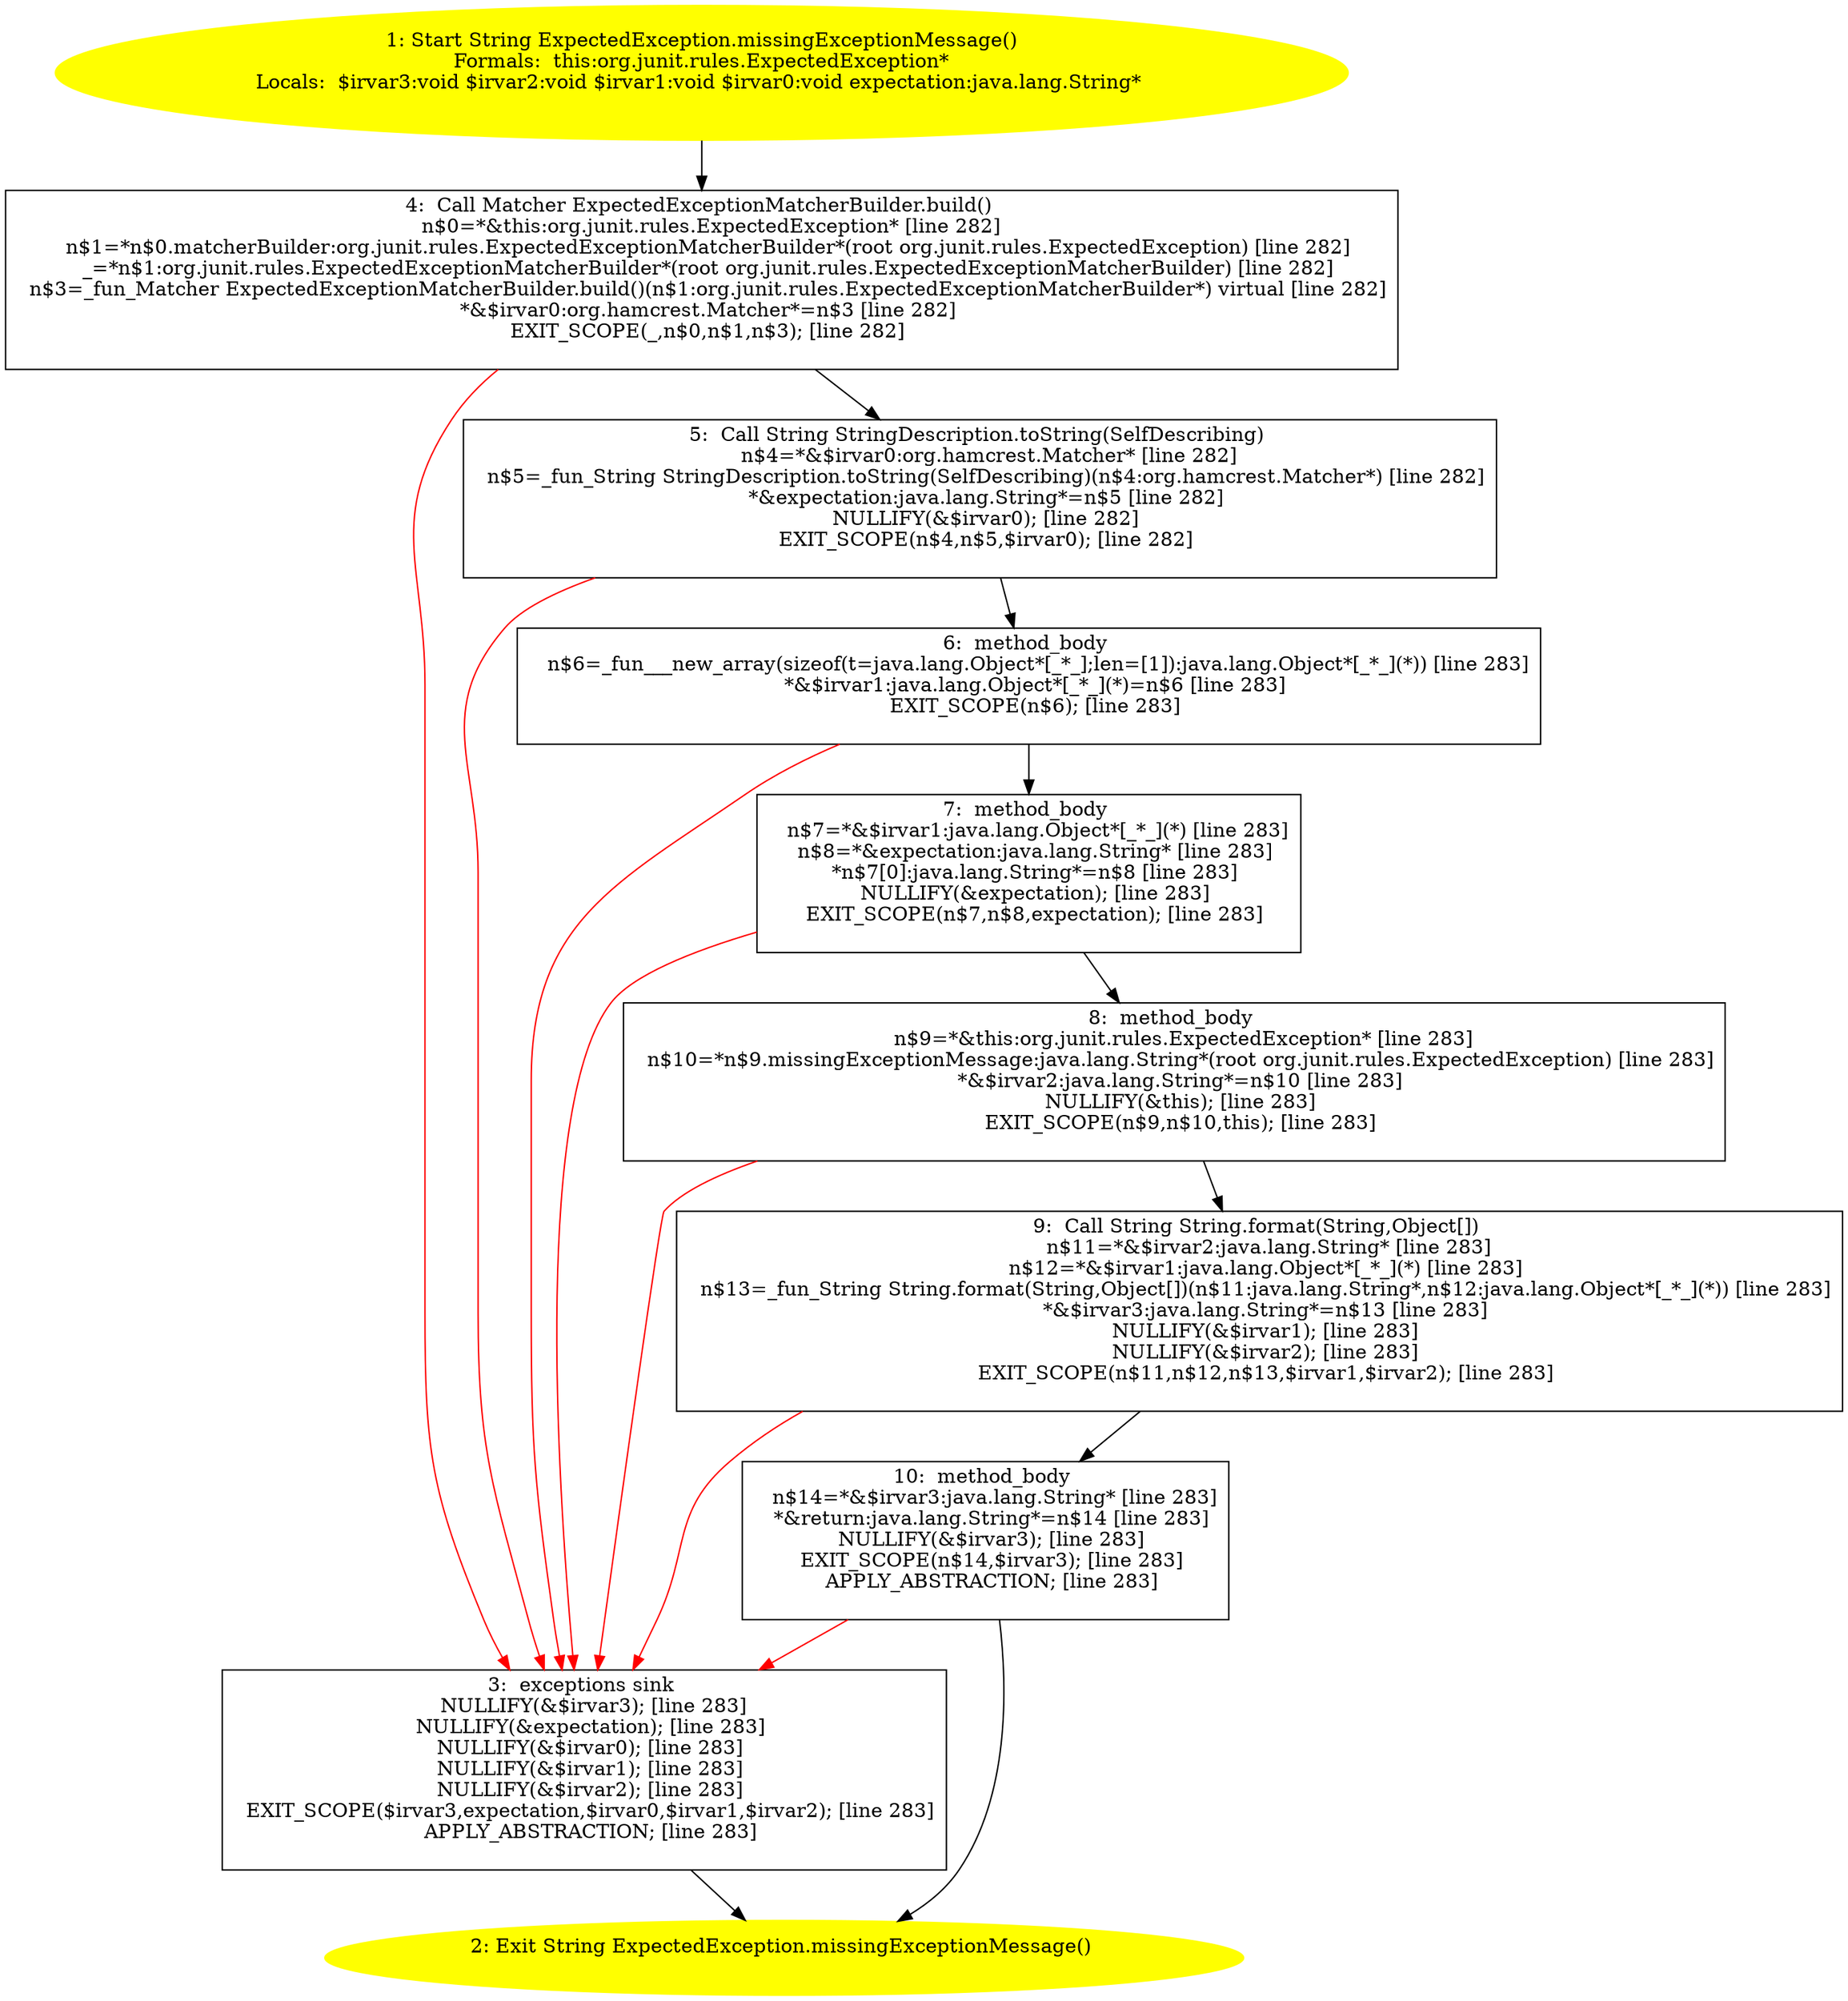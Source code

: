 /* @generated */
digraph cfg {
"org.junit.rules.ExpectedException.missingExceptionMessage():java.lang.String.7167b8ca077a14f43e30c5359ad5f761_1" [label="1: Start String ExpectedException.missingExceptionMessage()\nFormals:  this:org.junit.rules.ExpectedException*\nLocals:  $irvar3:void $irvar2:void $irvar1:void $irvar0:void expectation:java.lang.String* \n  " color=yellow style=filled]
	

	 "org.junit.rules.ExpectedException.missingExceptionMessage():java.lang.String.7167b8ca077a14f43e30c5359ad5f761_1" -> "org.junit.rules.ExpectedException.missingExceptionMessage():java.lang.String.7167b8ca077a14f43e30c5359ad5f761_4" ;
"org.junit.rules.ExpectedException.missingExceptionMessage():java.lang.String.7167b8ca077a14f43e30c5359ad5f761_2" [label="2: Exit String ExpectedException.missingExceptionMessage() \n  " color=yellow style=filled]
	

"org.junit.rules.ExpectedException.missingExceptionMessage():java.lang.String.7167b8ca077a14f43e30c5359ad5f761_3" [label="3:  exceptions sink \n   NULLIFY(&$irvar3); [line 283]\n  NULLIFY(&expectation); [line 283]\n  NULLIFY(&$irvar0); [line 283]\n  NULLIFY(&$irvar1); [line 283]\n  NULLIFY(&$irvar2); [line 283]\n  EXIT_SCOPE($irvar3,expectation,$irvar0,$irvar1,$irvar2); [line 283]\n  APPLY_ABSTRACTION; [line 283]\n " shape="box"]
	

	 "org.junit.rules.ExpectedException.missingExceptionMessage():java.lang.String.7167b8ca077a14f43e30c5359ad5f761_3" -> "org.junit.rules.ExpectedException.missingExceptionMessage():java.lang.String.7167b8ca077a14f43e30c5359ad5f761_2" ;
"org.junit.rules.ExpectedException.missingExceptionMessage():java.lang.String.7167b8ca077a14f43e30c5359ad5f761_4" [label="4:  Call Matcher ExpectedExceptionMatcherBuilder.build() \n   n$0=*&this:org.junit.rules.ExpectedException* [line 282]\n  n$1=*n$0.matcherBuilder:org.junit.rules.ExpectedExceptionMatcherBuilder*(root org.junit.rules.ExpectedException) [line 282]\n  _=*n$1:org.junit.rules.ExpectedExceptionMatcherBuilder*(root org.junit.rules.ExpectedExceptionMatcherBuilder) [line 282]\n  n$3=_fun_Matcher ExpectedExceptionMatcherBuilder.build()(n$1:org.junit.rules.ExpectedExceptionMatcherBuilder*) virtual [line 282]\n  *&$irvar0:org.hamcrest.Matcher*=n$3 [line 282]\n  EXIT_SCOPE(_,n$0,n$1,n$3); [line 282]\n " shape="box"]
	

	 "org.junit.rules.ExpectedException.missingExceptionMessage():java.lang.String.7167b8ca077a14f43e30c5359ad5f761_4" -> "org.junit.rules.ExpectedException.missingExceptionMessage():java.lang.String.7167b8ca077a14f43e30c5359ad5f761_5" ;
	 "org.junit.rules.ExpectedException.missingExceptionMessage():java.lang.String.7167b8ca077a14f43e30c5359ad5f761_4" -> "org.junit.rules.ExpectedException.missingExceptionMessage():java.lang.String.7167b8ca077a14f43e30c5359ad5f761_3" [color="red" ];
"org.junit.rules.ExpectedException.missingExceptionMessage():java.lang.String.7167b8ca077a14f43e30c5359ad5f761_5" [label="5:  Call String StringDescription.toString(SelfDescribing) \n   n$4=*&$irvar0:org.hamcrest.Matcher* [line 282]\n  n$5=_fun_String StringDescription.toString(SelfDescribing)(n$4:org.hamcrest.Matcher*) [line 282]\n  *&expectation:java.lang.String*=n$5 [line 282]\n  NULLIFY(&$irvar0); [line 282]\n  EXIT_SCOPE(n$4,n$5,$irvar0); [line 282]\n " shape="box"]
	

	 "org.junit.rules.ExpectedException.missingExceptionMessage():java.lang.String.7167b8ca077a14f43e30c5359ad5f761_5" -> "org.junit.rules.ExpectedException.missingExceptionMessage():java.lang.String.7167b8ca077a14f43e30c5359ad5f761_6" ;
	 "org.junit.rules.ExpectedException.missingExceptionMessage():java.lang.String.7167b8ca077a14f43e30c5359ad5f761_5" -> "org.junit.rules.ExpectedException.missingExceptionMessage():java.lang.String.7167b8ca077a14f43e30c5359ad5f761_3" [color="red" ];
"org.junit.rules.ExpectedException.missingExceptionMessage():java.lang.String.7167b8ca077a14f43e30c5359ad5f761_6" [label="6:  method_body \n   n$6=_fun___new_array(sizeof(t=java.lang.Object*[_*_];len=[1]):java.lang.Object*[_*_](*)) [line 283]\n  *&$irvar1:java.lang.Object*[_*_](*)=n$6 [line 283]\n  EXIT_SCOPE(n$6); [line 283]\n " shape="box"]
	

	 "org.junit.rules.ExpectedException.missingExceptionMessage():java.lang.String.7167b8ca077a14f43e30c5359ad5f761_6" -> "org.junit.rules.ExpectedException.missingExceptionMessage():java.lang.String.7167b8ca077a14f43e30c5359ad5f761_7" ;
	 "org.junit.rules.ExpectedException.missingExceptionMessage():java.lang.String.7167b8ca077a14f43e30c5359ad5f761_6" -> "org.junit.rules.ExpectedException.missingExceptionMessage():java.lang.String.7167b8ca077a14f43e30c5359ad5f761_3" [color="red" ];
"org.junit.rules.ExpectedException.missingExceptionMessage():java.lang.String.7167b8ca077a14f43e30c5359ad5f761_7" [label="7:  method_body \n   n$7=*&$irvar1:java.lang.Object*[_*_](*) [line 283]\n  n$8=*&expectation:java.lang.String* [line 283]\n  *n$7[0]:java.lang.String*=n$8 [line 283]\n  NULLIFY(&expectation); [line 283]\n  EXIT_SCOPE(n$7,n$8,expectation); [line 283]\n " shape="box"]
	

	 "org.junit.rules.ExpectedException.missingExceptionMessage():java.lang.String.7167b8ca077a14f43e30c5359ad5f761_7" -> "org.junit.rules.ExpectedException.missingExceptionMessage():java.lang.String.7167b8ca077a14f43e30c5359ad5f761_8" ;
	 "org.junit.rules.ExpectedException.missingExceptionMessage():java.lang.String.7167b8ca077a14f43e30c5359ad5f761_7" -> "org.junit.rules.ExpectedException.missingExceptionMessage():java.lang.String.7167b8ca077a14f43e30c5359ad5f761_3" [color="red" ];
"org.junit.rules.ExpectedException.missingExceptionMessage():java.lang.String.7167b8ca077a14f43e30c5359ad5f761_8" [label="8:  method_body \n   n$9=*&this:org.junit.rules.ExpectedException* [line 283]\n  n$10=*n$9.missingExceptionMessage:java.lang.String*(root org.junit.rules.ExpectedException) [line 283]\n  *&$irvar2:java.lang.String*=n$10 [line 283]\n  NULLIFY(&this); [line 283]\n  EXIT_SCOPE(n$9,n$10,this); [line 283]\n " shape="box"]
	

	 "org.junit.rules.ExpectedException.missingExceptionMessage():java.lang.String.7167b8ca077a14f43e30c5359ad5f761_8" -> "org.junit.rules.ExpectedException.missingExceptionMessage():java.lang.String.7167b8ca077a14f43e30c5359ad5f761_9" ;
	 "org.junit.rules.ExpectedException.missingExceptionMessage():java.lang.String.7167b8ca077a14f43e30c5359ad5f761_8" -> "org.junit.rules.ExpectedException.missingExceptionMessage():java.lang.String.7167b8ca077a14f43e30c5359ad5f761_3" [color="red" ];
"org.junit.rules.ExpectedException.missingExceptionMessage():java.lang.String.7167b8ca077a14f43e30c5359ad5f761_9" [label="9:  Call String String.format(String,Object[]) \n   n$11=*&$irvar2:java.lang.String* [line 283]\n  n$12=*&$irvar1:java.lang.Object*[_*_](*) [line 283]\n  n$13=_fun_String String.format(String,Object[])(n$11:java.lang.String*,n$12:java.lang.Object*[_*_](*)) [line 283]\n  *&$irvar3:java.lang.String*=n$13 [line 283]\n  NULLIFY(&$irvar1); [line 283]\n  NULLIFY(&$irvar2); [line 283]\n  EXIT_SCOPE(n$11,n$12,n$13,$irvar1,$irvar2); [line 283]\n " shape="box"]
	

	 "org.junit.rules.ExpectedException.missingExceptionMessage():java.lang.String.7167b8ca077a14f43e30c5359ad5f761_9" -> "org.junit.rules.ExpectedException.missingExceptionMessage():java.lang.String.7167b8ca077a14f43e30c5359ad5f761_10" ;
	 "org.junit.rules.ExpectedException.missingExceptionMessage():java.lang.String.7167b8ca077a14f43e30c5359ad5f761_9" -> "org.junit.rules.ExpectedException.missingExceptionMessage():java.lang.String.7167b8ca077a14f43e30c5359ad5f761_3" [color="red" ];
"org.junit.rules.ExpectedException.missingExceptionMessage():java.lang.String.7167b8ca077a14f43e30c5359ad5f761_10" [label="10:  method_body \n   n$14=*&$irvar3:java.lang.String* [line 283]\n  *&return:java.lang.String*=n$14 [line 283]\n  NULLIFY(&$irvar3); [line 283]\n  EXIT_SCOPE(n$14,$irvar3); [line 283]\n  APPLY_ABSTRACTION; [line 283]\n " shape="box"]
	

	 "org.junit.rules.ExpectedException.missingExceptionMessage():java.lang.String.7167b8ca077a14f43e30c5359ad5f761_10" -> "org.junit.rules.ExpectedException.missingExceptionMessage():java.lang.String.7167b8ca077a14f43e30c5359ad5f761_2" ;
	 "org.junit.rules.ExpectedException.missingExceptionMessage():java.lang.String.7167b8ca077a14f43e30c5359ad5f761_10" -> "org.junit.rules.ExpectedException.missingExceptionMessage():java.lang.String.7167b8ca077a14f43e30c5359ad5f761_3" [color="red" ];
}
